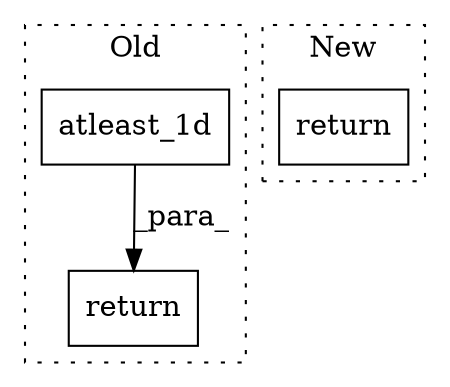 digraph G {
subgraph cluster0 {
1 [label="atleast_1d" a="32" s="605,617" l="11,1" shape="box"];
3 [label="return" a="41" s="592" l="7" shape="box"];
label = "Old";
style="dotted";
}
subgraph cluster1 {
2 [label="return" a="41" s="574" l="7" shape="box"];
label = "New";
style="dotted";
}
1 -> 3 [label="_para_"];
}